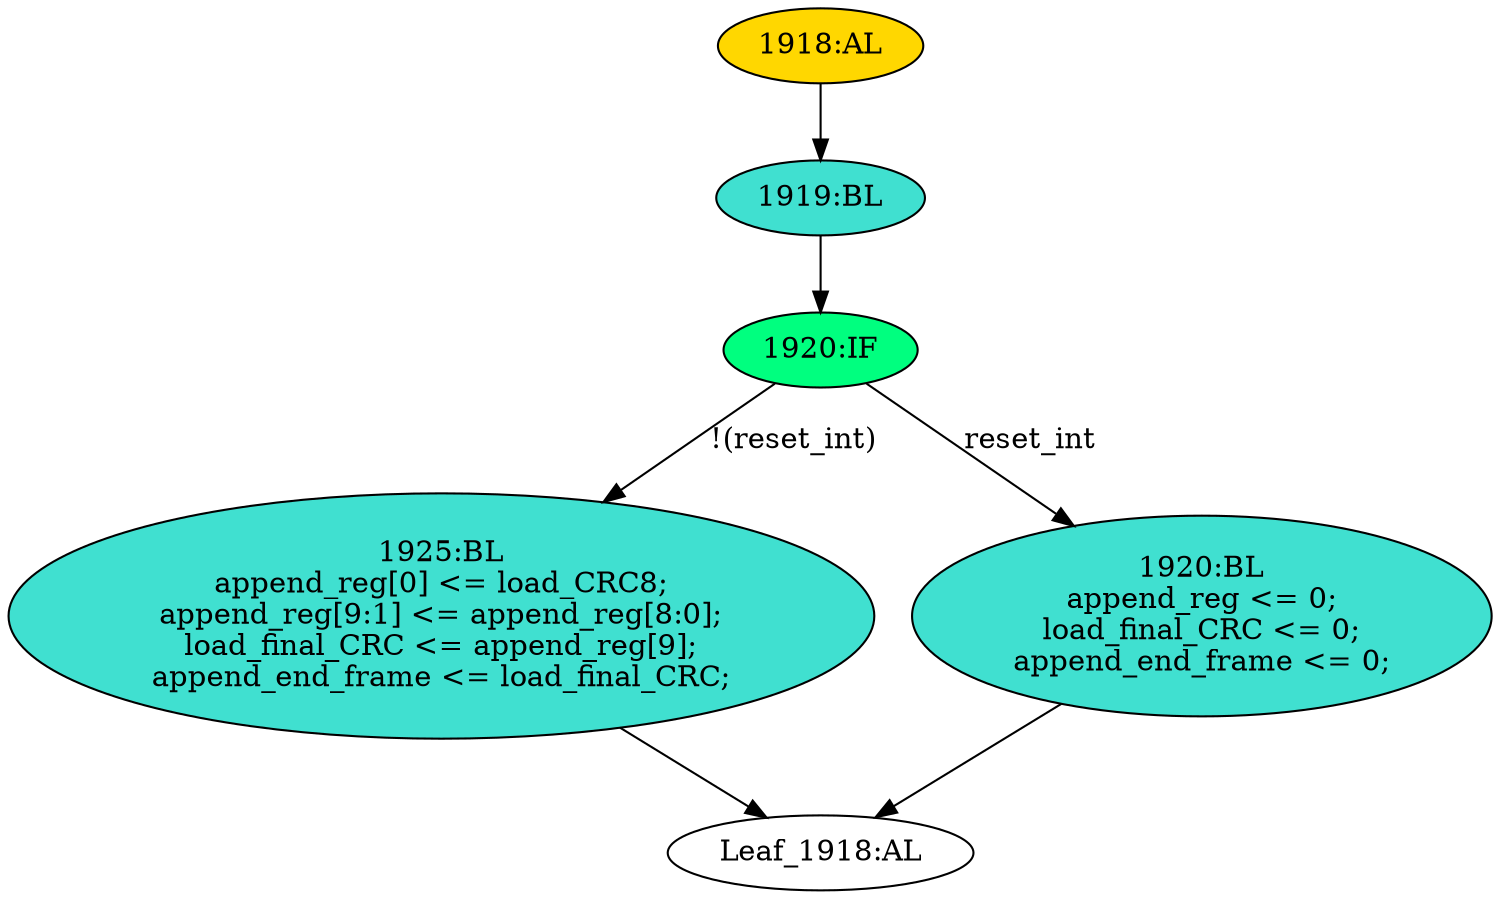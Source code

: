 strict digraph "" {
	node [label="\N"];
	"1925:BL"	 [ast="<pyverilog.vparser.ast.Block object at 0x7f2e12ff5750>",
		fillcolor=turquoise,
		label="1925:BL
append_reg[0] <= load_CRC8;
append_reg[9:1] <= append_reg[8:0];
load_final_CRC <= append_reg[9];
append_end_frame <= load_\
final_CRC;",
		statements="[<pyverilog.vparser.ast.NonblockingSubstitution object at 0x7f2e12ff3ed0>, <pyverilog.vparser.ast.NonblockingSubstitution object \
at 0x7f2e12ff50d0>, <pyverilog.vparser.ast.NonblockingSubstitution object at 0x7f2e12ff5390>, <pyverilog.vparser.ast.NonblockingSubstitution \
object at 0x7f2e12ff5590>]",
		style=filled,
		typ=Block];
	"Leaf_1918:AL"	 [def_var="['load_final_CRC', 'append_end_frame', 'append_reg']",
		label="Leaf_1918:AL"];
	"1925:BL" -> "Leaf_1918:AL"	 [cond="[]",
		lineno=None];
	"1918:AL"	 [ast="<pyverilog.vparser.ast.Always object at 0x7f2e12ff5790>",
		clk_sens=True,
		fillcolor=gold,
		label="1918:AL",
		sens="['TX_CLK', 'reset_int']",
		statements="[]",
		style=filled,
		typ=Always,
		use_var="['load_final_CRC', 'reset_int', 'load_CRC8', 'append_reg']"];
	"1919:BL"	 [ast="<pyverilog.vparser.ast.Block object at 0x7f2e12ff5910>",
		fillcolor=turquoise,
		label="1919:BL",
		statements="[]",
		style=filled,
		typ=Block];
	"1918:AL" -> "1919:BL"	 [cond="[]",
		lineno=None];
	"1920:IF"	 [ast="<pyverilog.vparser.ast.IfStatement object at 0x7f2e12ff5950>",
		fillcolor=springgreen,
		label="1920:IF",
		statements="[]",
		style=filled,
		typ=IfStatement];
	"1919:BL" -> "1920:IF"	 [cond="[]",
		lineno=None];
	"1920:IF" -> "1925:BL"	 [cond="['reset_int']",
		label="!(reset_int)",
		lineno=1920];
	"1920:BL"	 [ast="<pyverilog.vparser.ast.Block object at 0x7f2e12ff5990>",
		fillcolor=turquoise,
		label="1920:BL
append_reg <= 0;
load_final_CRC <= 0;
append_end_frame <= 0;",
		statements="[<pyverilog.vparser.ast.NonblockingSubstitution object at 0x7f2e12ff59d0>, <pyverilog.vparser.ast.NonblockingSubstitution object \
at 0x7f2e12ff5b10>, <pyverilog.vparser.ast.NonblockingSubstitution object at 0x7f2e12ff5c90>]",
		style=filled,
		typ=Block];
	"1920:IF" -> "1920:BL"	 [cond="['reset_int']",
		label=reset_int,
		lineno=1920];
	"1920:BL" -> "Leaf_1918:AL"	 [cond="[]",
		lineno=None];
}
